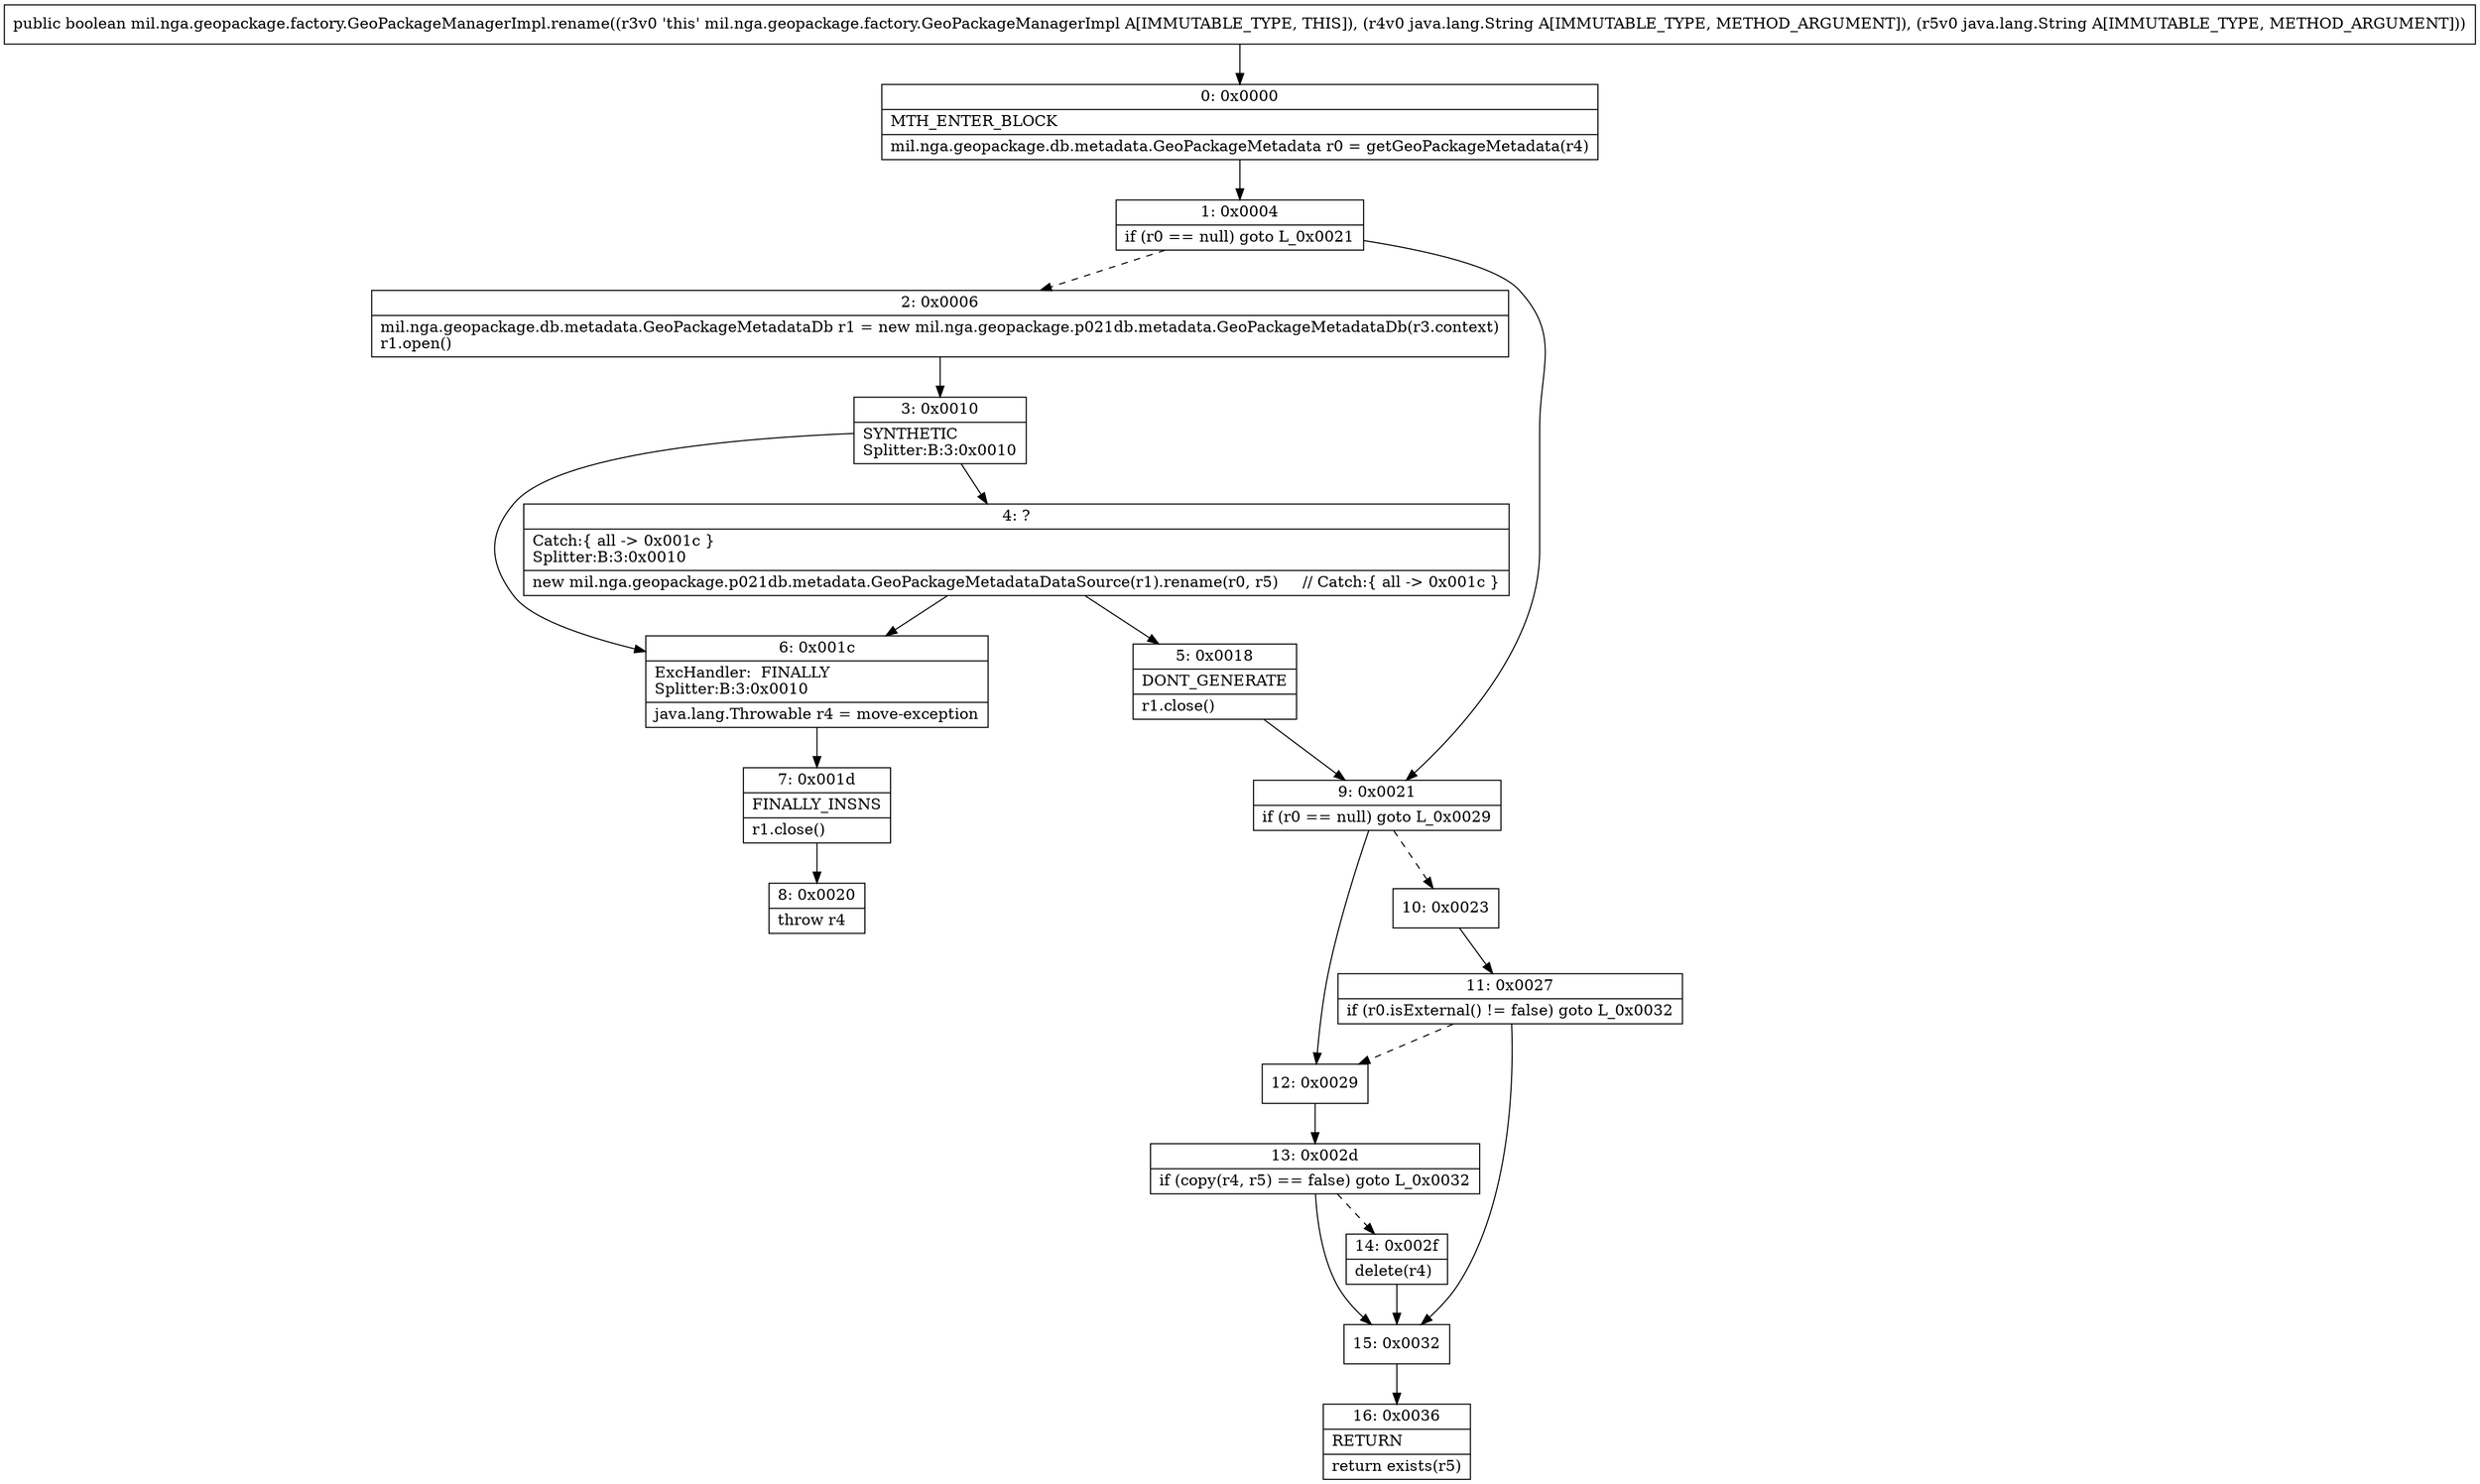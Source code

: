 digraph "CFG formil.nga.geopackage.factory.GeoPackageManagerImpl.rename(Ljava\/lang\/String;Ljava\/lang\/String;)Z" {
Node_0 [shape=record,label="{0\:\ 0x0000|MTH_ENTER_BLOCK\l|mil.nga.geopackage.db.metadata.GeoPackageMetadata r0 = getGeoPackageMetadata(r4)\l}"];
Node_1 [shape=record,label="{1\:\ 0x0004|if (r0 == null) goto L_0x0021\l}"];
Node_2 [shape=record,label="{2\:\ 0x0006|mil.nga.geopackage.db.metadata.GeoPackageMetadataDb r1 = new mil.nga.geopackage.p021db.metadata.GeoPackageMetadataDb(r3.context)\lr1.open()\l}"];
Node_3 [shape=record,label="{3\:\ 0x0010|SYNTHETIC\lSplitter:B:3:0x0010\l}"];
Node_4 [shape=record,label="{4\:\ ?|Catch:\{ all \-\> 0x001c \}\lSplitter:B:3:0x0010\l|new mil.nga.geopackage.p021db.metadata.GeoPackageMetadataDataSource(r1).rename(r0, r5)     \/\/ Catch:\{ all \-\> 0x001c \}\l}"];
Node_5 [shape=record,label="{5\:\ 0x0018|DONT_GENERATE\l|r1.close()\l}"];
Node_6 [shape=record,label="{6\:\ 0x001c|ExcHandler:  FINALLY\lSplitter:B:3:0x0010\l|java.lang.Throwable r4 = move\-exception\l}"];
Node_7 [shape=record,label="{7\:\ 0x001d|FINALLY_INSNS\l|r1.close()\l}"];
Node_8 [shape=record,label="{8\:\ 0x0020|throw r4\l}"];
Node_9 [shape=record,label="{9\:\ 0x0021|if (r0 == null) goto L_0x0029\l}"];
Node_10 [shape=record,label="{10\:\ 0x0023}"];
Node_11 [shape=record,label="{11\:\ 0x0027|if (r0.isExternal() != false) goto L_0x0032\l}"];
Node_12 [shape=record,label="{12\:\ 0x0029}"];
Node_13 [shape=record,label="{13\:\ 0x002d|if (copy(r4, r5) == false) goto L_0x0032\l}"];
Node_14 [shape=record,label="{14\:\ 0x002f|delete(r4)\l}"];
Node_15 [shape=record,label="{15\:\ 0x0032}"];
Node_16 [shape=record,label="{16\:\ 0x0036|RETURN\l|return exists(r5)\l}"];
MethodNode[shape=record,label="{public boolean mil.nga.geopackage.factory.GeoPackageManagerImpl.rename((r3v0 'this' mil.nga.geopackage.factory.GeoPackageManagerImpl A[IMMUTABLE_TYPE, THIS]), (r4v0 java.lang.String A[IMMUTABLE_TYPE, METHOD_ARGUMENT]), (r5v0 java.lang.String A[IMMUTABLE_TYPE, METHOD_ARGUMENT])) }"];
MethodNode -> Node_0;
Node_0 -> Node_1;
Node_1 -> Node_2[style=dashed];
Node_1 -> Node_9;
Node_2 -> Node_3;
Node_3 -> Node_4;
Node_3 -> Node_6;
Node_4 -> Node_5;
Node_4 -> Node_6;
Node_5 -> Node_9;
Node_6 -> Node_7;
Node_7 -> Node_8;
Node_9 -> Node_10[style=dashed];
Node_9 -> Node_12;
Node_10 -> Node_11;
Node_11 -> Node_12[style=dashed];
Node_11 -> Node_15;
Node_12 -> Node_13;
Node_13 -> Node_14[style=dashed];
Node_13 -> Node_15;
Node_14 -> Node_15;
Node_15 -> Node_16;
}

